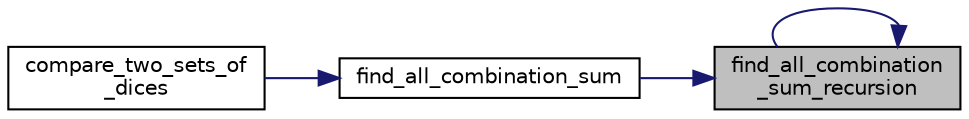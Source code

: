 digraph "find_all_combination_sum_recursion"
{
 // LATEX_PDF_SIZE
  edge [fontname="Helvetica",fontsize="10",labelfontname="Helvetica",labelfontsize="10"];
  node [fontname="Helvetica",fontsize="10",shape=record];
  rankdir="RL";
  Node1 [label="find_all_combination\l_sum_recursion",height=0.2,width=0.4,color="black", fillcolor="grey75", style="filled", fontcolor="black",tooltip=" "];
  Node1 -> Node2 [dir="back",color="midnightblue",fontsize="10",style="solid",fontname="Helvetica"];
  Node2 [label="find_all_combination_sum",height=0.2,width=0.4,color="black", fillcolor="white", style="filled",URL="$dice_8h.html#a8a7a6e26f8c023725dde2b4cc54ad376",tooltip=" "];
  Node2 -> Node3 [dir="back",color="midnightblue",fontsize="10",style="solid",fontname="Helvetica"];
  Node3 [label="compare_two_sets_of\l_dices",height=0.2,width=0.4,color="black", fillcolor="white", style="filled",URL="$dice_8h.html#a0ab806f37c5eb244da8430eaefd6c7db",tooltip=" "];
  Node1 -> Node1 [dir="back",color="midnightblue",fontsize="10",style="solid",fontname="Helvetica"];
}
